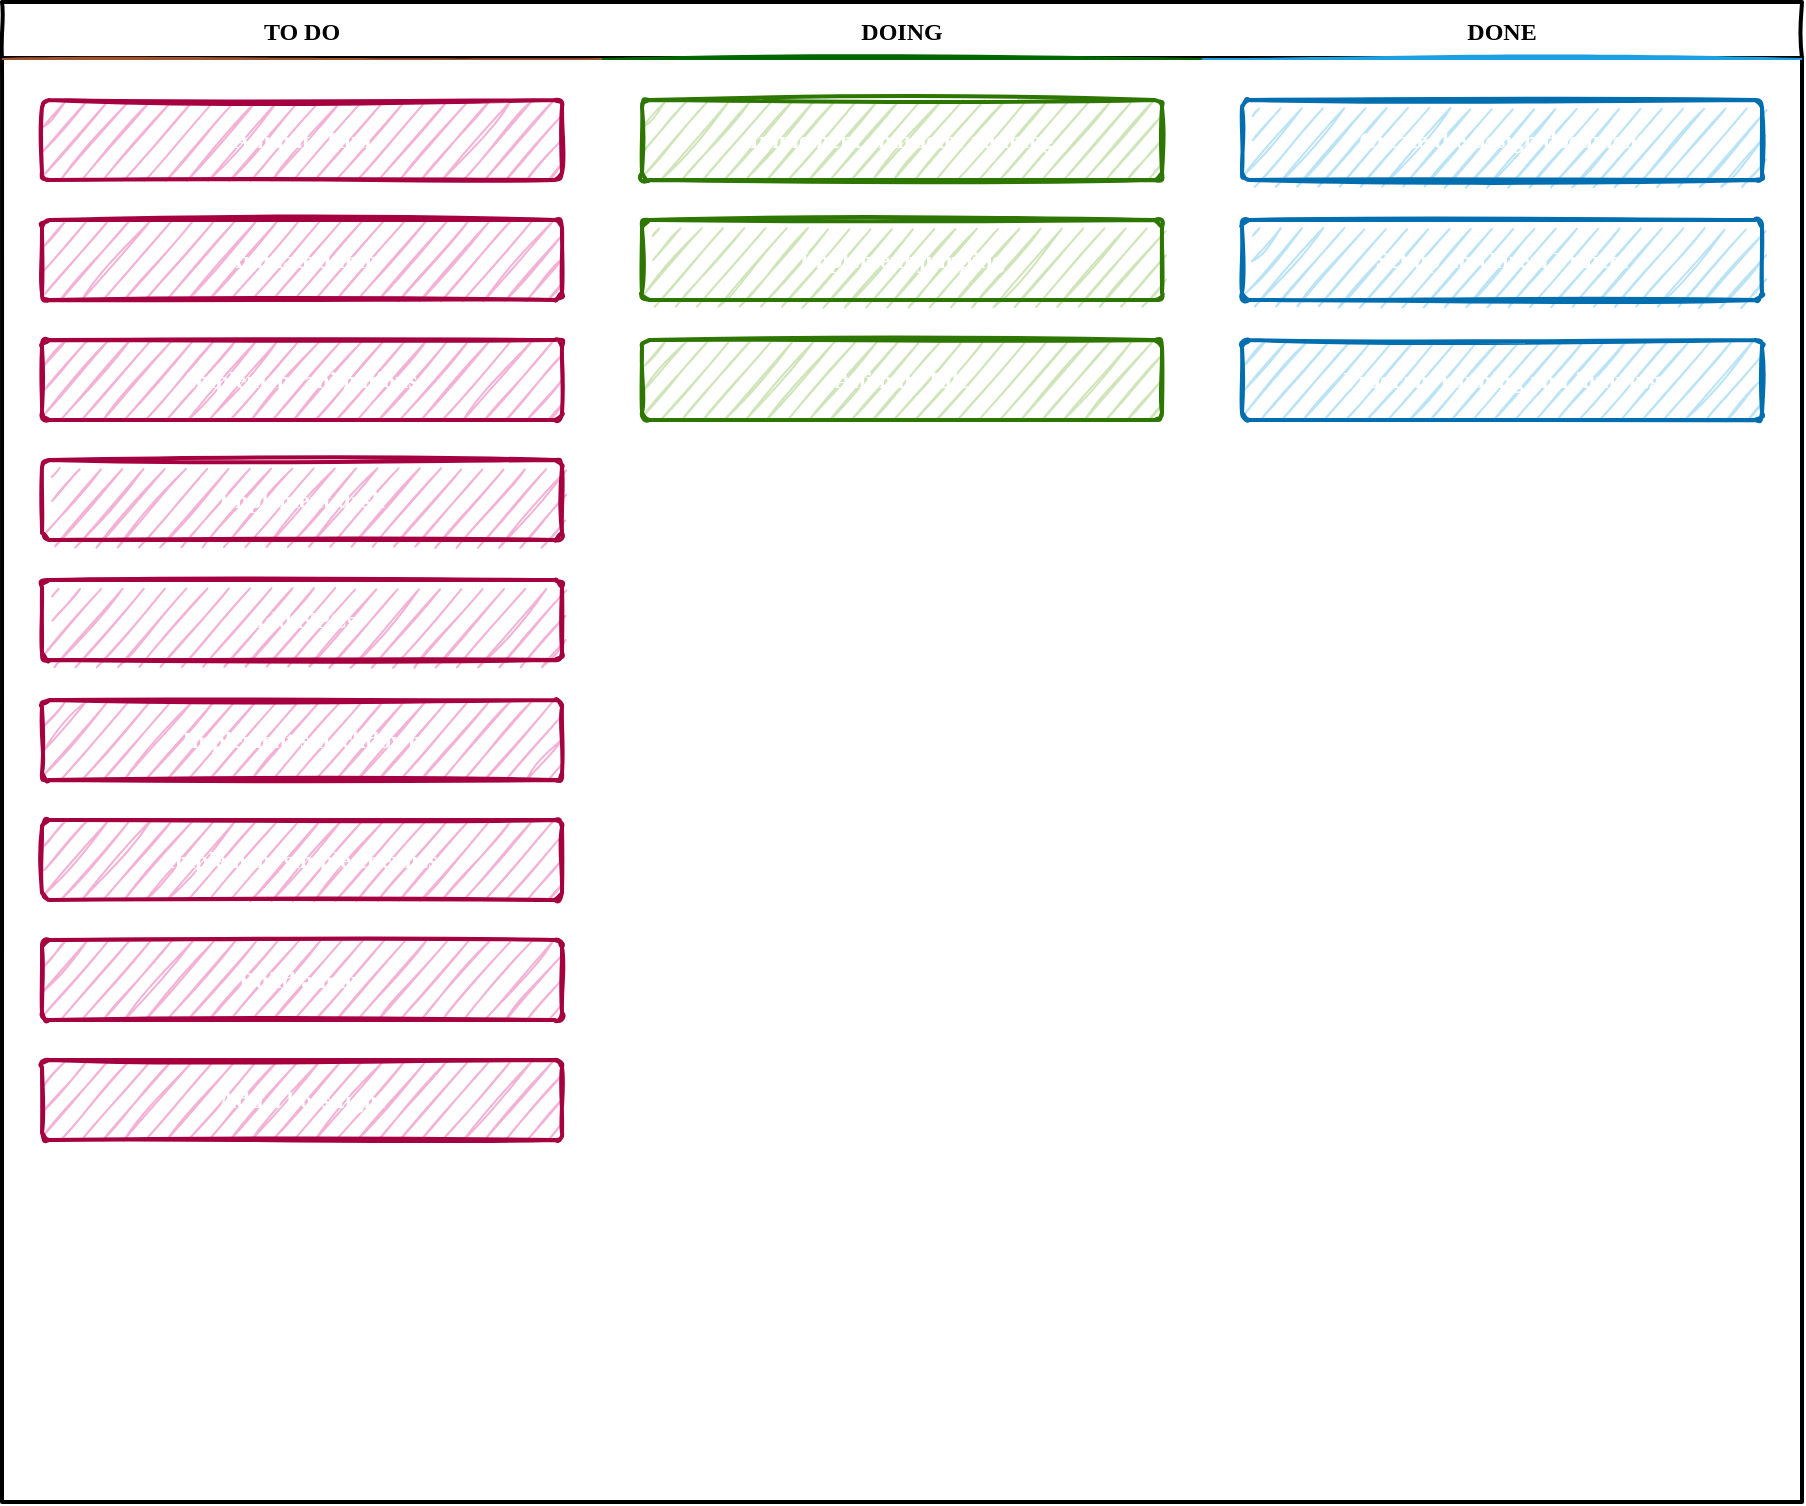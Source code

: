 <mxfile version="21.3.7" type="device">
  <diagram name="General Plan" id="OGCX2nEGkCkGxa0oHF3A">
    <mxGraphModel dx="2268" dy="823" grid="1" gridSize="10" guides="1" tooltips="1" connect="1" arrows="1" fold="1" page="1" pageScale="1" pageWidth="850" pageHeight="1100" math="0" shadow="0">
      <root>
        <mxCell id="0" />
        <mxCell id="1" parent="0" />
        <mxCell id="GKQWI9ghuT4y3DB09Xu3-1" value="" style="swimlane;fontStyle=2;childLayout=stackLayout;horizontal=1;startSize=28;horizontalStack=1;resizeParent=1;resizeParentMax=0;resizeLast=0;collapsible=0;marginBottom=0;swimlaneFillColor=none;fontFamily=Permanent Marker;fontSize=16;points=[];verticalAlign=top;stackBorder=0;resizable=1;strokeWidth=2;sketch=1;disableMultiStroke=1;" parent="1" vertex="1">
          <mxGeometry x="-25" y="20" width="900" height="750" as="geometry" />
        </mxCell>
        <object label="TO DO" status="New" id="GKQWI9ghuT4y3DB09Xu3-2">
          <mxCell style="swimlane;strokeWidth=2;fontFamily=Permanent Marker;html=0;startSize=1;verticalAlign=bottom;spacingBottom=5;points=[];childLayout=stackLayout;stackBorder=20;stackSpacing=20;resizeLast=0;resizeParent=1;horizontalStack=0;collapsible=0;sketch=1;strokeColor=none;fillStyle=solid;fillColor=#A0522D;" parent="GKQWI9ghuT4y3DB09Xu3-1" vertex="1">
            <mxGeometry y="28" width="300" height="722" as="geometry" />
          </mxCell>
        </object>
        <object label="Animate Run" placeholders="1" id="jaDsAjI250pPK-45uGd0-4">
          <mxCell style="whiteSpace=wrap;html=1;strokeWidth=2;fillColor=#d80073;fontStyle=1;spacingTop=0;rounded=1;arcSize=9;points=[];sketch=1;fontFamily=Permanent Marker;hachureGap=8;fillWeight=1;strokeColor=#A50040;fillOpacity=30;fontColor=#ffffff;" parent="GKQWI9ghuT4y3DB09Xu3-2" vertex="1">
            <mxGeometry x="20" y="21" width="260" height="40" as="geometry" />
          </mxCell>
        </object>
        <object label="Animate Jump" placeholders="1" id="jaDsAjI250pPK-45uGd0-2">
          <mxCell style="whiteSpace=wrap;html=1;strokeWidth=2;fillColor=#d80073;fontStyle=1;spacingTop=0;rounded=1;arcSize=9;points=[];sketch=1;fontFamily=Permanent Marker;hachureGap=8;fillWeight=1;strokeColor=#A50040;fillOpacity=30;fontColor=#ffffff;" parent="GKQWI9ghuT4y3DB09Xu3-2" vertex="1">
            <mxGeometry x="20" y="81" width="260" height="40" as="geometry" />
          </mxCell>
        </object>
        <object label="Implement animations" placeholders="1" id="jaDsAjI250pPK-45uGd0-5">
          <mxCell style="whiteSpace=wrap;html=1;strokeWidth=2;fillColor=#d80073;fontStyle=1;spacingTop=0;rounded=1;arcSize=9;points=[];sketch=1;fontFamily=Permanent Marker;hachureGap=8;fillWeight=1;strokeColor=#A50040;shadow=0;fillOpacity=30;strokeOpacity=100;fontColor=#ffffff;" parent="GKQWI9ghuT4y3DB09Xu3-2" vertex="1">
            <mxGeometry x="20" y="141" width="260" height="40" as="geometry" />
          </mxCell>
        </object>
        <object label="Implement dash" placeholders="1" id="G28G8z8e1_YZeOszFCHd-4">
          <mxCell style="whiteSpace=wrap;html=1;strokeWidth=2;fillColor=#d80073;fontStyle=1;spacingTop=0;rounded=1;arcSize=9;points=[];sketch=1;fontFamily=Permanent Marker;hachureGap=8;fillWeight=1;strokeColor=#A50040;shadow=0;fillOpacity=30;strokeOpacity=100;fontColor=#ffffff;" parent="GKQWI9ghuT4y3DB09Xu3-2" vertex="1">
            <mxGeometry x="20" y="201" width="260" height="40" as="geometry" />
          </mxCell>
        </object>
        <object label="Add NPCs" placeholders="1" id="G28G8z8e1_YZeOszFCHd-3">
          <mxCell style="whiteSpace=wrap;html=1;strokeWidth=2;fillColor=#d80073;fontStyle=1;spacingTop=0;rounded=1;arcSize=9;points=[];sketch=1;fontFamily=Permanent Marker;hachureGap=8;fillWeight=1;strokeColor=#A50040;shadow=0;fillOpacity=30;strokeOpacity=100;fontColor=#ffffff;" parent="GKQWI9ghuT4y3DB09Xu3-2" vertex="1">
            <mxGeometry x="20" y="261" width="260" height="40" as="geometry" />
          </mxCell>
        </object>
        <object label="Implement smackdown" placeholders="1" id="G28G8z8e1_YZeOszFCHd-5">
          <mxCell style="whiteSpace=wrap;html=1;strokeWidth=2;fillColor=#d80073;fontStyle=1;spacingTop=0;rounded=1;arcSize=9;points=[];sketch=1;fontFamily=Permanent Marker;hachureGap=8;fillWeight=1;strokeColor=#A50040;shadow=0;fillOpacity=30;strokeOpacity=100;fontColor=#ffffff;" parent="GKQWI9ghuT4y3DB09Xu3-2" vertex="1">
            <mxGeometry x="20" y="321" width="260" height="40" as="geometry" />
          </mxCell>
        </object>
        <object label="Implement simple enemies" placeholders="1" id="G28G8z8e1_YZeOszFCHd-6">
          <mxCell style="whiteSpace=wrap;html=1;strokeWidth=2;fillColor=#d80073;fontStyle=1;spacingTop=0;rounded=1;arcSize=9;points=[];sketch=1;fontFamily=Permanent Marker;hachureGap=8;fillWeight=1;strokeColor=#A50040;shadow=0;fillOpacity=30;strokeOpacity=100;fontColor=#ffffff;" parent="GKQWI9ghuT4y3DB09Xu3-2" vertex="1">
            <mxGeometry x="20" y="381" width="260" height="40" as="geometry" />
          </mxCell>
        </object>
        <object label="Build a map" placeholders="1" id="G28G8z8e1_YZeOszFCHd-7">
          <mxCell style="whiteSpace=wrap;html=1;strokeWidth=2;fillColor=#d80073;fontStyle=1;spacingTop=0;rounded=1;arcSize=9;points=[];sketch=1;fontFamily=Permanent Marker;hachureGap=8;fillWeight=1;strokeColor=#A50040;shadow=0;fillOpacity=30;strokeOpacity=100;fontColor=#ffffff;" parent="GKQWI9ghuT4y3DB09Xu3-2" vertex="1">
            <mxGeometry x="20" y="441" width="260" height="40" as="geometry" />
          </mxCell>
        </object>
        <object label="Add a boss fight" placeholders="1" id="G28G8z8e1_YZeOszFCHd-8">
          <mxCell style="whiteSpace=wrap;html=1;strokeWidth=2;fillColor=#d80073;fontStyle=1;spacingTop=0;rounded=1;arcSize=9;points=[];sketch=1;fontFamily=Permanent Marker;hachureGap=8;fillWeight=1;strokeColor=#A50040;shadow=0;fillOpacity=30;strokeOpacity=100;fontColor=#ffffff;" parent="GKQWI9ghuT4y3DB09Xu3-2" vertex="1">
            <mxGeometry x="20" y="501" width="260" height="40" as="geometry" />
          </mxCell>
        </object>
        <object label="DOING" status="In progress" id="GKQWI9ghuT4y3DB09Xu3-4">
          <mxCell style="swimlane;strokeWidth=2;fontFamily=Permanent Marker;html=0;startSize=1;verticalAlign=bottom;spacingBottom=5;points=[];childLayout=stackLayout;stackBorder=20;stackSpacing=20;resizeLast=0;resizeParent=1;horizontalStack=0;collapsible=0;sketch=1;strokeColor=none;fillStyle=solid;fillColor=#006600;" parent="GKQWI9ghuT4y3DB09Xu3-1" vertex="1">
            <mxGeometry x="300" y="28" width="300" height="722" as="geometry" />
          </mxCell>
        </object>
        <object label="Implement character running" placeholders="1" id="G28G8z8e1_YZeOszFCHd-1">
          <mxCell style="whiteSpace=wrap;html=1;strokeWidth=2;fillColor=#60a917;fontStyle=1;spacingTop=0;rounded=1;arcSize=9;points=[];sketch=1;fontFamily=Permanent Marker;hachureGap=8;fillWeight=1;strokeColor=#2D7600;shadow=0;fillOpacity=30;strokeOpacity=100;fontColor=#ffffff;" parent="GKQWI9ghuT4y3DB09Xu3-4" vertex="1">
            <mxGeometry x="20" y="21" width="260" height="40" as="geometry" />
          </mxCell>
        </object>
        <object label="Implement jumping" placeholders="1" id="G28G8z8e1_YZeOszFCHd-2">
          <mxCell style="whiteSpace=wrap;html=1;strokeWidth=2;fillColor=#60a917;fontStyle=1;spacingTop=0;rounded=1;arcSize=9;points=[];sketch=1;fontFamily=Permanent Marker;hachureGap=8;fillWeight=1;strokeColor=#2D7600;shadow=0;fillOpacity=30;strokeOpacity=100;fontColor=#ffffff;" parent="GKQWI9ghuT4y3DB09Xu3-4" vertex="1">
            <mxGeometry x="20" y="81" width="260" height="40" as="geometry" />
          </mxCell>
        </object>
        <object label="Animate Idle" placeholders="1" id="jaDsAjI250pPK-45uGd0-3">
          <mxCell style="whiteSpace=wrap;html=1;strokeWidth=2;fillColor=#60a917;fontStyle=1;spacingTop=0;rounded=1;arcSize=9;points=[];sketch=1;fontFamily=Permanent Marker;hachureGap=8;fillWeight=1;strokeColor=#2D7600;fillOpacity=30;fontColor=#ffffff;" parent="GKQWI9ghuT4y3DB09Xu3-4" vertex="1">
            <mxGeometry x="20" y="141" width="260" height="40" as="geometry" />
          </mxCell>
        </object>
        <object label="DONE" status="Completed" id="GKQWI9ghuT4y3DB09Xu3-6">
          <mxCell style="swimlane;strokeWidth=2;fontFamily=Permanent Marker;html=0;startSize=1;verticalAlign=bottom;spacingBottom=5;points=[];childLayout=stackLayout;stackBorder=20;stackSpacing=20;resizeLast=0;resizeParent=1;horizontalStack=0;collapsible=0;sketch=1;strokeColor=none;fillStyle=solid;fillColor=#1BA1E2;" parent="GKQWI9ghuT4y3DB09Xu3-1" vertex="1">
            <mxGeometry x="600" y="28" width="300" height="722" as="geometry" />
          </mxCell>
        </object>
        <object label="Create the design document" placeholders="1" id="GKQWI9ghuT4y3DB09Xu3-8">
          <mxCell style="whiteSpace=wrap;html=1;strokeWidth=2;fillColor=#1ba1e2;fontStyle=1;spacingTop=0;rounded=1;arcSize=9;points=[];sketch=1;fontFamily=Permanent Marker;hachureGap=8;fillWeight=1;strokeColor=#006EAF;shadow=0;fillOpacity=30;strokeOpacity=100;fontColor=#ffffff;" parent="GKQWI9ghuT4y3DB09Xu3-6" vertex="1">
            <mxGeometry x="20" y="21" width="260" height="40" as="geometry" />
          </mxCell>
        </object>
        <object label="Set up an Unreal Project" placeholders="1" id="GKQWI9ghuT4y3DB09Xu3-9">
          <mxCell style="whiteSpace=wrap;html=1;strokeWidth=2;fillColor=#1ba1e2;fontStyle=1;spacingTop=0;rounded=1;arcSize=9;points=[];sketch=1;fontFamily=Permanent Marker;hachureGap=8;fillWeight=1;strokeColor=#006EAF;shadow=0;fillOpacity=30;strokeOpacity=100;fontColor=#ffffff;" parent="GKQWI9ghuT4y3DB09Xu3-6" vertex="1">
            <mxGeometry x="20" y="81" width="260" height="40" as="geometry" />
          </mxCell>
        </object>
        <object label="Program running and jumping" placeholders="1" id="jaDsAjI250pPK-45uGd0-1">
          <mxCell style="whiteSpace=wrap;html=1;strokeWidth=2;fillColor=#1ba1e2;fontStyle=1;spacingTop=0;rounded=1;arcSize=9;points=[];sketch=1;fontFamily=Permanent Marker;hachureGap=8;fillWeight=1;strokeColor=#006EAF;fillOpacity=30;fontColor=#ffffff;" parent="GKQWI9ghuT4y3DB09Xu3-6" vertex="1">
            <mxGeometry x="20" y="141" width="260" height="40" as="geometry" />
          </mxCell>
        </object>
      </root>
    </mxGraphModel>
  </diagram>
</mxfile>

